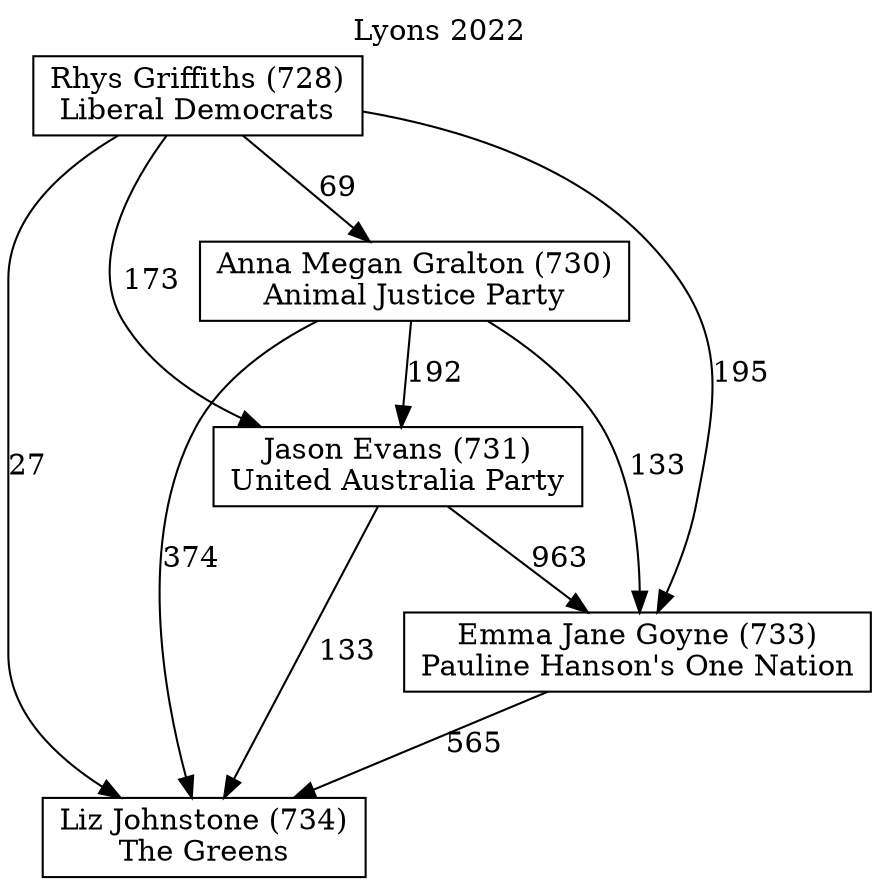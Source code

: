 // House preference flow
digraph "Liz Johnstone (734)_Lyons_2022" {
	graph [label="Lyons 2022" labelloc=t mclimit=10]
	node [shape=box]
	"Rhys Griffiths (728)" [label="Rhys Griffiths (728)
Liberal Democrats"]
	"Jason Evans (731)" [label="Jason Evans (731)
United Australia Party"]
	"Liz Johnstone (734)" [label="Liz Johnstone (734)
The Greens"]
	"Emma Jane Goyne (733)" [label="Emma Jane Goyne (733)
Pauline Hanson's One Nation"]
	"Anna Megan Gralton (730)" [label="Anna Megan Gralton (730)
Animal Justice Party"]
	"Rhys Griffiths (728)" -> "Anna Megan Gralton (730)" [label=69]
	"Anna Megan Gralton (730)" -> "Liz Johnstone (734)" [label=374]
	"Anna Megan Gralton (730)" -> "Jason Evans (731)" [label=192]
	"Rhys Griffiths (728)" -> "Liz Johnstone (734)" [label=27]
	"Rhys Griffiths (728)" -> "Emma Jane Goyne (733)" [label=195]
	"Jason Evans (731)" -> "Liz Johnstone (734)" [label=133]
	"Rhys Griffiths (728)" -> "Jason Evans (731)" [label=173]
	"Emma Jane Goyne (733)" -> "Liz Johnstone (734)" [label=565]
	"Jason Evans (731)" -> "Emma Jane Goyne (733)" [label=963]
	"Anna Megan Gralton (730)" -> "Emma Jane Goyne (733)" [label=133]
}
